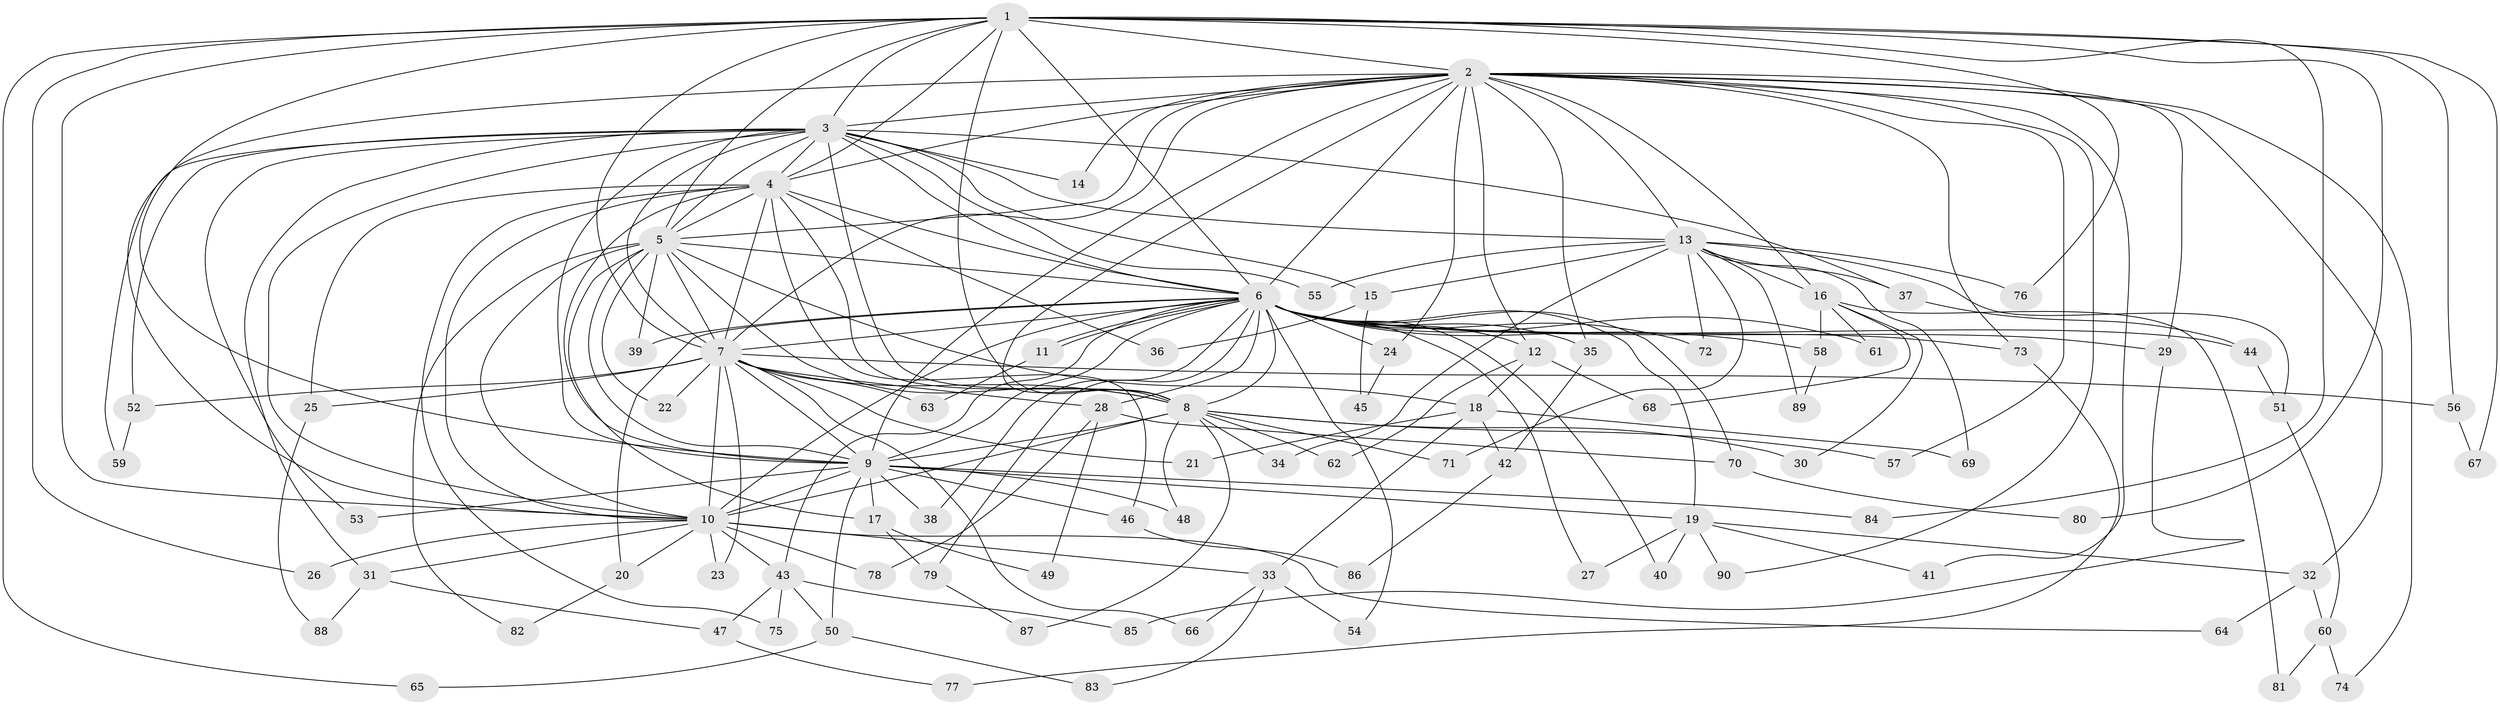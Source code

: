 // coarse degree distribution, {24: 0.018518518518518517, 15: 0.018518518518518517, 16: 0.018518518518518517, 4: 0.05555555555555555, 2: 0.6481481481481481, 3: 0.05555555555555555, 12: 0.018518518518518517, 1: 0.037037037037037035, 6: 0.018518518518518517, 5: 0.05555555555555555, 9: 0.018518518518518517, 7: 0.018518518518518517, 19: 0.018518518518518517}
// Generated by graph-tools (version 1.1) at 2025/47/03/04/25 21:47:17]
// undirected, 90 vertices, 205 edges
graph export_dot {
graph [start="1"]
  node [color=gray90,style=filled];
  1;
  2;
  3;
  4;
  5;
  6;
  7;
  8;
  9;
  10;
  11;
  12;
  13;
  14;
  15;
  16;
  17;
  18;
  19;
  20;
  21;
  22;
  23;
  24;
  25;
  26;
  27;
  28;
  29;
  30;
  31;
  32;
  33;
  34;
  35;
  36;
  37;
  38;
  39;
  40;
  41;
  42;
  43;
  44;
  45;
  46;
  47;
  48;
  49;
  50;
  51;
  52;
  53;
  54;
  55;
  56;
  57;
  58;
  59;
  60;
  61;
  62;
  63;
  64;
  65;
  66;
  67;
  68;
  69;
  70;
  71;
  72;
  73;
  74;
  75;
  76;
  77;
  78;
  79;
  80;
  81;
  82;
  83;
  84;
  85;
  86;
  87;
  88;
  89;
  90;
  1 -- 2;
  1 -- 3;
  1 -- 4;
  1 -- 5;
  1 -- 6;
  1 -- 7;
  1 -- 8;
  1 -- 9;
  1 -- 10;
  1 -- 26;
  1 -- 56;
  1 -- 65;
  1 -- 67;
  1 -- 76;
  1 -- 80;
  1 -- 84;
  2 -- 3;
  2 -- 4;
  2 -- 5;
  2 -- 6;
  2 -- 7;
  2 -- 8;
  2 -- 9;
  2 -- 10;
  2 -- 12;
  2 -- 13;
  2 -- 14;
  2 -- 16;
  2 -- 24;
  2 -- 29;
  2 -- 32;
  2 -- 35;
  2 -- 41;
  2 -- 57;
  2 -- 73;
  2 -- 74;
  2 -- 90;
  3 -- 4;
  3 -- 5;
  3 -- 6;
  3 -- 7;
  3 -- 8;
  3 -- 9;
  3 -- 10;
  3 -- 13;
  3 -- 14;
  3 -- 15;
  3 -- 31;
  3 -- 37;
  3 -- 52;
  3 -- 53;
  3 -- 55;
  3 -- 59;
  4 -- 5;
  4 -- 6;
  4 -- 7;
  4 -- 8;
  4 -- 9;
  4 -- 10;
  4 -- 25;
  4 -- 36;
  4 -- 46;
  4 -- 75;
  5 -- 6;
  5 -- 7;
  5 -- 8;
  5 -- 9;
  5 -- 10;
  5 -- 17;
  5 -- 18;
  5 -- 22;
  5 -- 39;
  5 -- 82;
  6 -- 7;
  6 -- 8;
  6 -- 9;
  6 -- 10;
  6 -- 11;
  6 -- 11;
  6 -- 12;
  6 -- 19;
  6 -- 20;
  6 -- 24;
  6 -- 27;
  6 -- 28;
  6 -- 29;
  6 -- 35;
  6 -- 38;
  6 -- 39;
  6 -- 40;
  6 -- 43;
  6 -- 44;
  6 -- 54;
  6 -- 58;
  6 -- 61;
  6 -- 70;
  6 -- 72;
  6 -- 73;
  6 -- 79;
  7 -- 8;
  7 -- 9;
  7 -- 10;
  7 -- 21;
  7 -- 22;
  7 -- 23;
  7 -- 25;
  7 -- 28;
  7 -- 52;
  7 -- 56;
  7 -- 63;
  7 -- 66;
  8 -- 9;
  8 -- 10;
  8 -- 30;
  8 -- 34;
  8 -- 48;
  8 -- 57;
  8 -- 62;
  8 -- 71;
  8 -- 87;
  9 -- 10;
  9 -- 17;
  9 -- 19;
  9 -- 38;
  9 -- 46;
  9 -- 48;
  9 -- 50;
  9 -- 53;
  9 -- 84;
  10 -- 20;
  10 -- 23;
  10 -- 26;
  10 -- 31;
  10 -- 33;
  10 -- 43;
  10 -- 64;
  10 -- 78;
  11 -- 63;
  12 -- 18;
  12 -- 62;
  12 -- 68;
  13 -- 15;
  13 -- 16;
  13 -- 34;
  13 -- 37;
  13 -- 51;
  13 -- 55;
  13 -- 69;
  13 -- 71;
  13 -- 72;
  13 -- 76;
  13 -- 89;
  15 -- 36;
  15 -- 45;
  16 -- 30;
  16 -- 58;
  16 -- 61;
  16 -- 68;
  16 -- 81;
  17 -- 49;
  17 -- 79;
  18 -- 21;
  18 -- 33;
  18 -- 42;
  18 -- 69;
  19 -- 27;
  19 -- 32;
  19 -- 40;
  19 -- 41;
  19 -- 90;
  20 -- 82;
  24 -- 45;
  25 -- 88;
  28 -- 49;
  28 -- 70;
  28 -- 78;
  29 -- 85;
  31 -- 47;
  31 -- 88;
  32 -- 60;
  32 -- 64;
  33 -- 54;
  33 -- 66;
  33 -- 83;
  35 -- 42;
  37 -- 44;
  42 -- 86;
  43 -- 47;
  43 -- 50;
  43 -- 75;
  43 -- 85;
  44 -- 51;
  46 -- 86;
  47 -- 77;
  50 -- 65;
  50 -- 83;
  51 -- 60;
  52 -- 59;
  56 -- 67;
  58 -- 89;
  60 -- 74;
  60 -- 81;
  70 -- 80;
  73 -- 77;
  79 -- 87;
}
